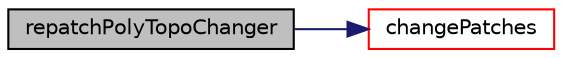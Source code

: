 digraph "repatchPolyTopoChanger"
{
  bgcolor="transparent";
  edge [fontname="Helvetica",fontsize="10",labelfontname="Helvetica",labelfontsize="10"];
  node [fontname="Helvetica",fontsize="10",shape=record];
  rankdir="LR";
  Node1 [label="repatchPolyTopoChanger",height=0.2,width=0.4,color="black", fillcolor="grey75", style="filled", fontcolor="black"];
  Node1 -> Node2 [color="midnightblue",fontsize="10",style="solid",fontname="Helvetica"];
  Node2 [label="changePatches",height=0.2,width=0.4,color="red",URL="$a02163.html#a3f31f550e49b1b0aea77c68d6cb390f3",tooltip="Change patches. "];
}

